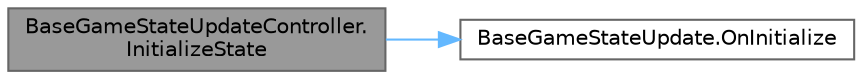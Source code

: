 digraph "BaseGameStateUpdateController.InitializeState"
{
 // LATEX_PDF_SIZE
  bgcolor="transparent";
  edge [fontname=Helvetica,fontsize=10,labelfontname=Helvetica,labelfontsize=10];
  node [fontname=Helvetica,fontsize=10,shape=box,height=0.2,width=0.4];
  rankdir="LR";
  Node1 [id="Node000001",label="BaseGameStateUpdateController.\lInitializeState",height=0.2,width=0.4,color="gray40", fillcolor="grey60", style="filled", fontcolor="black",tooltip="初期処理"];
  Node1 -> Node2 [id="edge1_Node000001_Node000002",color="steelblue1",style="solid",tooltip=" "];
  Node2 [id="Node000002",label="BaseGameStateUpdate.OnInitialize",height=0.2,width=0.4,color="grey40", fillcolor="white", style="filled",URL="$class_base_game_state_update.html#ac37dedf53d7486cb313a368771151692",tooltip="初期処理"];
}
